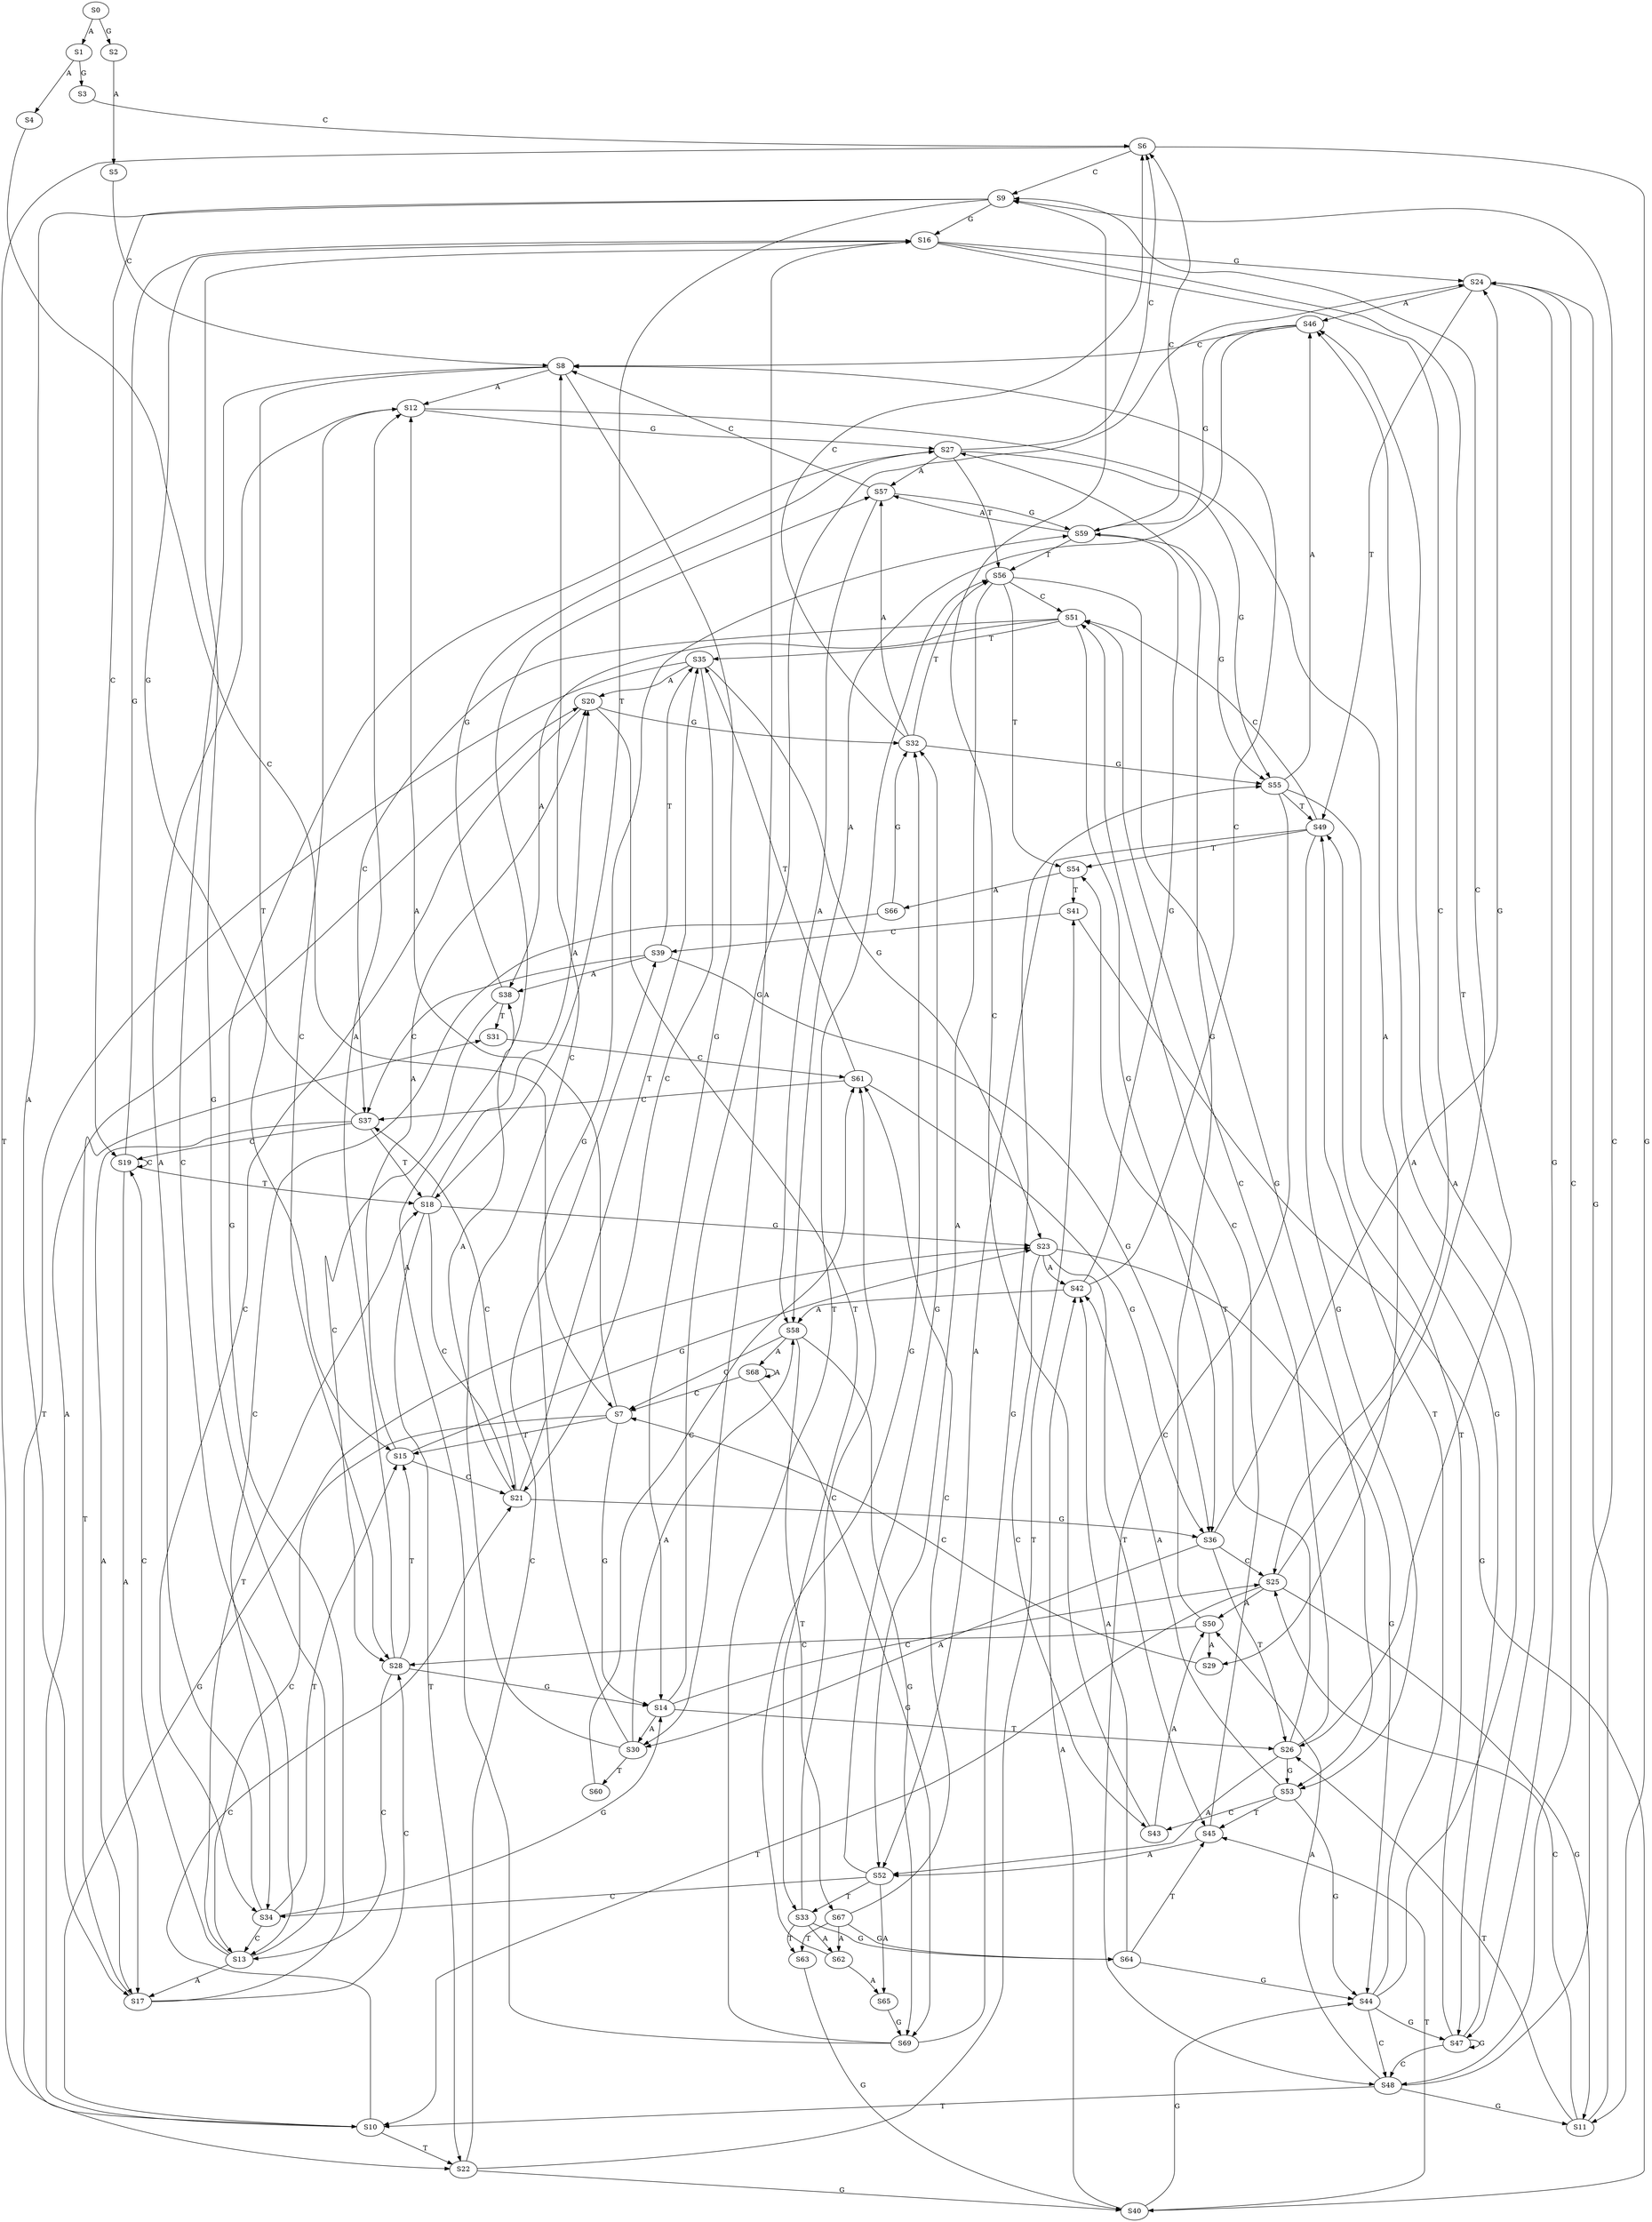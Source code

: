 strict digraph  {
	S0 -> S1 [ label = A ];
	S0 -> S2 [ label = G ];
	S1 -> S3 [ label = G ];
	S1 -> S4 [ label = A ];
	S2 -> S5 [ label = A ];
	S3 -> S6 [ label = C ];
	S4 -> S7 [ label = C ];
	S5 -> S8 [ label = C ];
	S6 -> S9 [ label = C ];
	S6 -> S10 [ label = T ];
	S6 -> S11 [ label = G ];
	S7 -> S12 [ label = A ];
	S7 -> S13 [ label = C ];
	S7 -> S14 [ label = G ];
	S7 -> S15 [ label = T ];
	S8 -> S15 [ label = T ];
	S8 -> S14 [ label = G ];
	S8 -> S13 [ label = C ];
	S8 -> S12 [ label = A ];
	S9 -> S16 [ label = G ];
	S9 -> S17 [ label = A ];
	S9 -> S18 [ label = T ];
	S9 -> S19 [ label = C ];
	S10 -> S20 [ label = A ];
	S10 -> S21 [ label = C ];
	S10 -> S22 [ label = T ];
	S10 -> S23 [ label = G ];
	S11 -> S24 [ label = G ];
	S11 -> S25 [ label = C ];
	S11 -> S26 [ label = T ];
	S12 -> S27 [ label = G ];
	S12 -> S28 [ label = C ];
	S12 -> S29 [ label = A ];
	S13 -> S19 [ label = C ];
	S13 -> S17 [ label = A ];
	S13 -> S18 [ label = T ];
	S13 -> S16 [ label = G ];
	S14 -> S24 [ label = G ];
	S14 -> S30 [ label = A ];
	S14 -> S26 [ label = T ];
	S14 -> S25 [ label = C ];
	S15 -> S20 [ label = A ];
	S15 -> S21 [ label = C ];
	S15 -> S23 [ label = G ];
	S16 -> S30 [ label = A ];
	S16 -> S24 [ label = G ];
	S16 -> S25 [ label = C ];
	S16 -> S26 [ label = T ];
	S17 -> S27 [ label = G ];
	S17 -> S31 [ label = T ];
	S17 -> S28 [ label = C ];
	S18 -> S23 [ label = G ];
	S18 -> S20 [ label = A ];
	S18 -> S21 [ label = C ];
	S18 -> S22 [ label = T ];
	S19 -> S16 [ label = G ];
	S19 -> S19 [ label = C ];
	S19 -> S17 [ label = A ];
	S19 -> S18 [ label = T ];
	S20 -> S32 [ label = G ];
	S20 -> S33 [ label = T ];
	S20 -> S34 [ label = C ];
	S21 -> S35 [ label = T ];
	S21 -> S36 [ label = G ];
	S21 -> S37 [ label = C ];
	S21 -> S38 [ label = A ];
	S22 -> S39 [ label = C ];
	S22 -> S40 [ label = G ];
	S22 -> S41 [ label = T ];
	S23 -> S42 [ label = A ];
	S23 -> S43 [ label = C ];
	S23 -> S44 [ label = G ];
	S23 -> S45 [ label = T ];
	S24 -> S46 [ label = A ];
	S24 -> S47 [ label = G ];
	S24 -> S48 [ label = C ];
	S24 -> S49 [ label = T ];
	S25 -> S11 [ label = G ];
	S25 -> S10 [ label = T ];
	S25 -> S9 [ label = C ];
	S25 -> S50 [ label = A ];
	S26 -> S51 [ label = C ];
	S26 -> S52 [ label = A ];
	S26 -> S53 [ label = G ];
	S26 -> S54 [ label = T ];
	S27 -> S55 [ label = G ];
	S27 -> S56 [ label = T ];
	S27 -> S57 [ label = A ];
	S27 -> S6 [ label = C ];
	S28 -> S15 [ label = T ];
	S28 -> S13 [ label = C ];
	S28 -> S12 [ label = A ];
	S28 -> S14 [ label = G ];
	S29 -> S7 [ label = C ];
	S30 -> S58 [ label = A ];
	S30 -> S8 [ label = C ];
	S30 -> S59 [ label = G ];
	S30 -> S60 [ label = T ];
	S31 -> S61 [ label = C ];
	S32 -> S56 [ label = T ];
	S32 -> S57 [ label = A ];
	S32 -> S6 [ label = C ];
	S32 -> S55 [ label = G ];
	S33 -> S61 [ label = C ];
	S33 -> S62 [ label = A ];
	S33 -> S63 [ label = T ];
	S33 -> S64 [ label = G ];
	S34 -> S14 [ label = G ];
	S34 -> S15 [ label = T ];
	S34 -> S13 [ label = C ];
	S34 -> S12 [ label = A ];
	S35 -> S23 [ label = G ];
	S35 -> S21 [ label = C ];
	S35 -> S20 [ label = A ];
	S35 -> S22 [ label = T ];
	S36 -> S24 [ label = G ];
	S36 -> S26 [ label = T ];
	S36 -> S25 [ label = C ];
	S36 -> S30 [ label = A ];
	S37 -> S19 [ label = C ];
	S37 -> S17 [ label = A ];
	S37 -> S18 [ label = T ];
	S37 -> S16 [ label = G ];
	S38 -> S31 [ label = T ];
	S38 -> S28 [ label = C ];
	S38 -> S27 [ label = G ];
	S39 -> S38 [ label = A ];
	S39 -> S35 [ label = T ];
	S39 -> S37 [ label = C ];
	S39 -> S36 [ label = G ];
	S40 -> S44 [ label = G ];
	S40 -> S45 [ label = T ];
	S40 -> S42 [ label = A ];
	S41 -> S40 [ label = G ];
	S41 -> S39 [ label = C ];
	S42 -> S59 [ label = G ];
	S42 -> S8 [ label = C ];
	S42 -> S58 [ label = A ];
	S43 -> S9 [ label = C ];
	S43 -> S50 [ label = A ];
	S44 -> S47 [ label = G ];
	S44 -> S48 [ label = C ];
	S44 -> S46 [ label = A ];
	S44 -> S49 [ label = T ];
	S45 -> S51 [ label = C ];
	S45 -> S52 [ label = A ];
	S46 -> S58 [ label = A ];
	S46 -> S8 [ label = C ];
	S46 -> S59 [ label = G ];
	S47 -> S49 [ label = T ];
	S47 -> S48 [ label = C ];
	S47 -> S47 [ label = G ];
	S47 -> S46 [ label = A ];
	S48 -> S10 [ label = T ];
	S48 -> S9 [ label = C ];
	S48 -> S50 [ label = A ];
	S48 -> S11 [ label = G ];
	S49 -> S52 [ label = A ];
	S49 -> S51 [ label = C ];
	S49 -> S53 [ label = G ];
	S49 -> S54 [ label = T ];
	S50 -> S27 [ label = G ];
	S50 -> S28 [ label = C ];
	S50 -> S29 [ label = A ];
	S51 -> S35 [ label = T ];
	S51 -> S36 [ label = G ];
	S51 -> S38 [ label = A ];
	S51 -> S37 [ label = C ];
	S52 -> S33 [ label = T ];
	S52 -> S32 [ label = G ];
	S52 -> S65 [ label = A ];
	S52 -> S34 [ label = C ];
	S53 -> S45 [ label = T ];
	S53 -> S44 [ label = G ];
	S53 -> S42 [ label = A ];
	S53 -> S43 [ label = C ];
	S54 -> S66 [ label = A ];
	S54 -> S41 [ label = T ];
	S55 -> S46 [ label = A ];
	S55 -> S47 [ label = G ];
	S55 -> S49 [ label = T ];
	S55 -> S48 [ label = C ];
	S56 -> S52 [ label = A ];
	S56 -> S51 [ label = C ];
	S56 -> S53 [ label = G ];
	S56 -> S54 [ label = T ];
	S57 -> S58 [ label = A ];
	S57 -> S8 [ label = C ];
	S57 -> S59 [ label = G ];
	S58 -> S67 [ label = T ];
	S58 -> S7 [ label = C ];
	S58 -> S68 [ label = A ];
	S58 -> S69 [ label = G ];
	S59 -> S56 [ label = T ];
	S59 -> S57 [ label = A ];
	S59 -> S55 [ label = G ];
	S59 -> S6 [ label = C ];
	S60 -> S61 [ label = C ];
	S61 -> S37 [ label = C ];
	S61 -> S36 [ label = G ];
	S61 -> S35 [ label = T ];
	S62 -> S32 [ label = G ];
	S62 -> S65 [ label = A ];
	S63 -> S40 [ label = G ];
	S64 -> S44 [ label = G ];
	S64 -> S42 [ label = A ];
	S64 -> S45 [ label = T ];
	S65 -> S69 [ label = G ];
	S66 -> S34 [ label = C ];
	S66 -> S32 [ label = G ];
	S67 -> S62 [ label = A ];
	S67 -> S61 [ label = C ];
	S67 -> S64 [ label = G ];
	S67 -> S63 [ label = T ];
	S68 -> S69 [ label = G ];
	S68 -> S7 [ label = C ];
	S68 -> S68 [ label = A ];
	S69 -> S56 [ label = T ];
	S69 -> S57 [ label = A ];
	S69 -> S55 [ label = G ];
}
